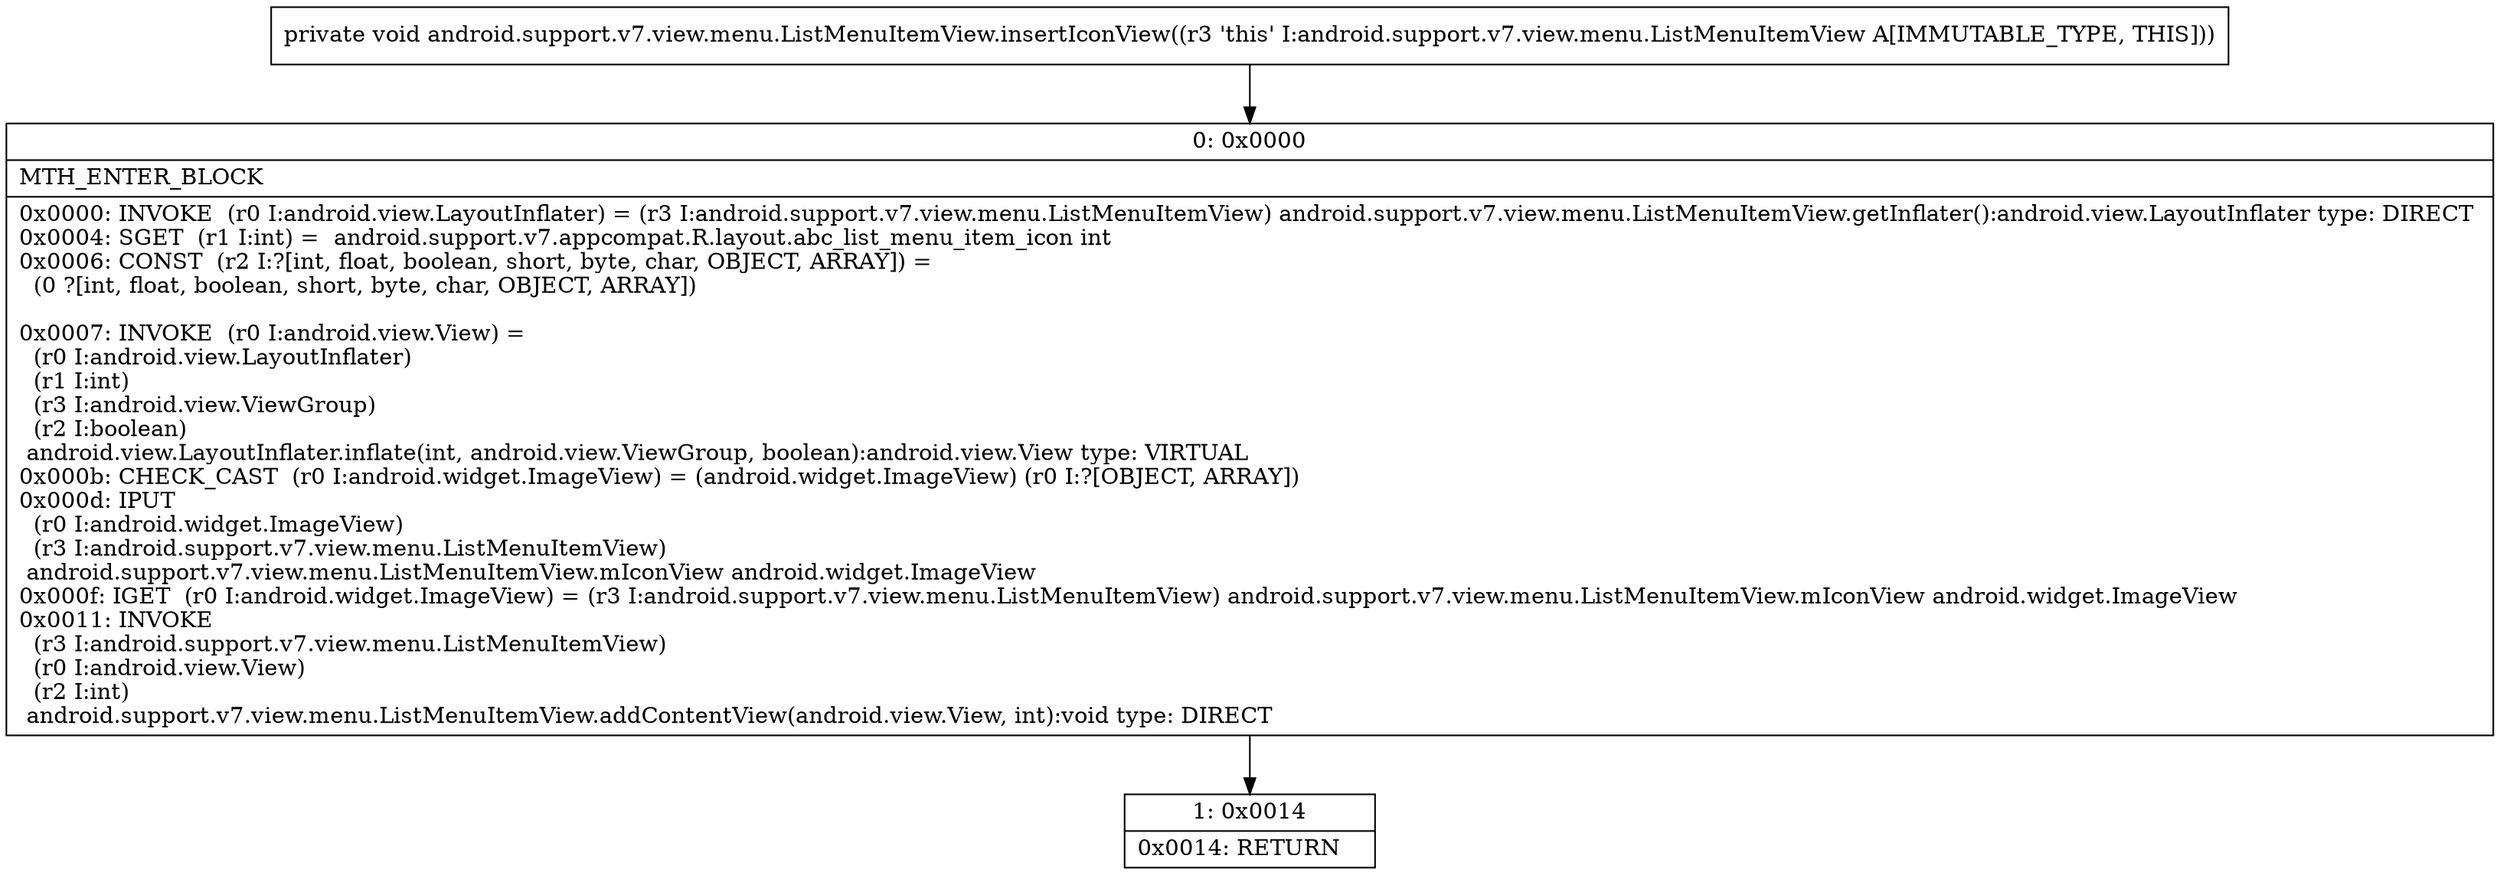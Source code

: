 digraph "CFG forandroid.support.v7.view.menu.ListMenuItemView.insertIconView()V" {
Node_0 [shape=record,label="{0\:\ 0x0000|MTH_ENTER_BLOCK\l|0x0000: INVOKE  (r0 I:android.view.LayoutInflater) = (r3 I:android.support.v7.view.menu.ListMenuItemView) android.support.v7.view.menu.ListMenuItemView.getInflater():android.view.LayoutInflater type: DIRECT \l0x0004: SGET  (r1 I:int) =  android.support.v7.appcompat.R.layout.abc_list_menu_item_icon int \l0x0006: CONST  (r2 I:?[int, float, boolean, short, byte, char, OBJECT, ARRAY]) = \l  (0 ?[int, float, boolean, short, byte, char, OBJECT, ARRAY])\l \l0x0007: INVOKE  (r0 I:android.view.View) = \l  (r0 I:android.view.LayoutInflater)\l  (r1 I:int)\l  (r3 I:android.view.ViewGroup)\l  (r2 I:boolean)\l android.view.LayoutInflater.inflate(int, android.view.ViewGroup, boolean):android.view.View type: VIRTUAL \l0x000b: CHECK_CAST  (r0 I:android.widget.ImageView) = (android.widget.ImageView) (r0 I:?[OBJECT, ARRAY]) \l0x000d: IPUT  \l  (r0 I:android.widget.ImageView)\l  (r3 I:android.support.v7.view.menu.ListMenuItemView)\l android.support.v7.view.menu.ListMenuItemView.mIconView android.widget.ImageView \l0x000f: IGET  (r0 I:android.widget.ImageView) = (r3 I:android.support.v7.view.menu.ListMenuItemView) android.support.v7.view.menu.ListMenuItemView.mIconView android.widget.ImageView \l0x0011: INVOKE  \l  (r3 I:android.support.v7.view.menu.ListMenuItemView)\l  (r0 I:android.view.View)\l  (r2 I:int)\l android.support.v7.view.menu.ListMenuItemView.addContentView(android.view.View, int):void type: DIRECT \l}"];
Node_1 [shape=record,label="{1\:\ 0x0014|0x0014: RETURN   \l}"];
MethodNode[shape=record,label="{private void android.support.v7.view.menu.ListMenuItemView.insertIconView((r3 'this' I:android.support.v7.view.menu.ListMenuItemView A[IMMUTABLE_TYPE, THIS])) }"];
MethodNode -> Node_0;
Node_0 -> Node_1;
}

